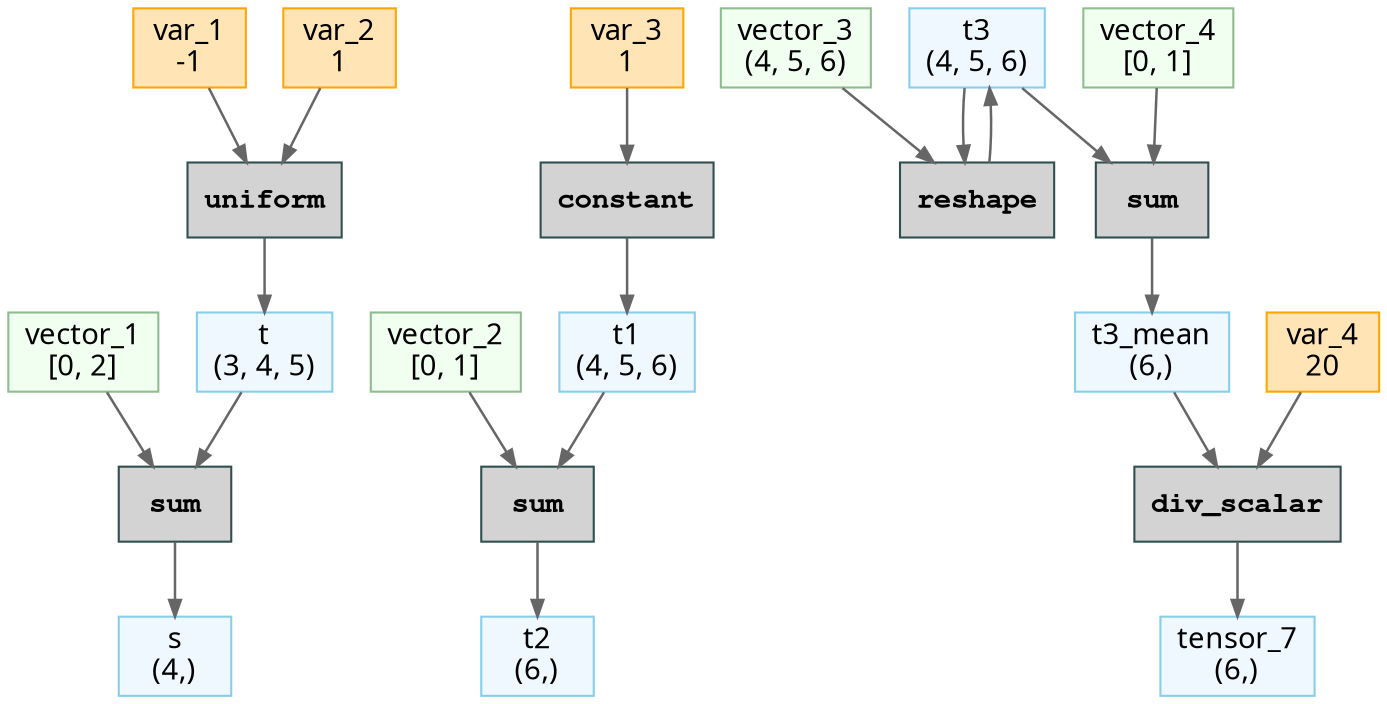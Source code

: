 // Computational Graph
digraph {
	rankdir=TB
	node [shape=record]
	140056002289456 [label="t
(3, 4, 5)" color=skyblue fillcolor=aliceblue fontname="Sans-Serif" labeljust=l shape=box style=filled]
	140056002285088 [label="var_1
-1" color=orange fillcolor=moccasin fontname="Sans-Serif" labeljust=l shape=box style=filled]
	140056002289024 [label="var_2
1" color=orange fillcolor=moccasin fontname="Sans-Serif" labeljust=l shape=box style=filled]
	140056002284080 [label=uniform color=darkslategray fillcolor=lightgray fontname="Courier Bold" labeljust=l shape=box style=filled]
	140056002770928 [label="s
(4,)" color=skyblue fillcolor=aliceblue fontname="Sans-Serif" labeljust=l shape=box style=filled]
	140056002771408 [label="vector_1
[0, 2]" color=darkseagreen fillcolor=honeydew fontname="Sans-Serif" labeljust=l shape=box style=filled]
	140056002771840 [label=sum color=darkslategray fillcolor=lightgray fontname="Courier Bold" labeljust=l shape=box style=filled]
	140056002771792 [label="t1
(4, 5, 6)" color=skyblue fillcolor=aliceblue fontname="Sans-Serif" labeljust=l shape=box style=filled]
	140056002772176 [label=constant color=darkslategray fillcolor=lightgray fontname="Courier Bold" labeljust=l shape=box style=filled]
	140056002772128 [label="var_3
1" color=orange fillcolor=moccasin fontname="Sans-Serif" labeljust=l shape=box style=filled]
	140056002772272 [label="t2
(6,)" color=skyblue fillcolor=aliceblue fontname="Sans-Serif" labeljust=l shape=box style=filled]
	140056002772560 [label="vector_2
[0, 1]" color=darkseagreen fillcolor=honeydew fontname="Sans-Serif" labeljust=l shape=box style=filled]
	140056002772656 [label=sum color=darkslategray fillcolor=lightgray fontname="Courier Bold" labeljust=l shape=box style=filled]
	140056002772608 [label="t3
(4, 5, 6)" color=skyblue fillcolor=aliceblue fontname="Sans-Serif" labeljust=l shape=box style=filled]
	140056002772896 [label=reshape color=darkslategray fillcolor=lightgray fontname="Courier Bold" labeljust=l shape=box style=filled]
	140056002772848 [label="vector_3
(4, 5, 6)" color=darkseagreen fillcolor=honeydew fontname="Sans-Serif" labeljust=l shape=box style=filled]
	140056003051728 [label="t3_mean
(6,)" color=skyblue fillcolor=aliceblue fontname="Sans-Serif" labeljust=l shape=box style=filled]
	140056003051968 [label="vector_4
[0, 1]" color=darkseagreen fillcolor=honeydew fontname="Sans-Serif" labeljust=l shape=box style=filled]
	140056003052064 [label=sum color=darkslategray fillcolor=lightgray fontname="Courier Bold" labeljust=l shape=box style=filled]
	140056003052304 [label="tensor_7
(6,)" color=skyblue fillcolor=aliceblue fontname="Sans-Serif" labeljust=l shape=box style=filled]
	140056003052400 [label=div_scalar color=darkslategray fillcolor=lightgray fontname="Courier Bold" labeljust=l shape=box style=filled]
	140056003052352 [label="var_4
20" color=orange fillcolor=moccasin fontname="Sans-Serif" labeljust=l shape=box style=filled]
	140056002284080 -> 140056002289456 [arrowsize=0.8 color=gray40 penwidth=1.2]
	140056002285088 -> 140056002284080 [arrowsize=0.8 color=gray40 penwidth=1.2]
	140056002289024 -> 140056002284080 [arrowsize=0.8 color=gray40 penwidth=1.2]
	140056002771840 -> 140056002770928 [arrowsize=0.8 color=gray40 penwidth=1.2]
	140056002289456 -> 140056002771840 [arrowsize=0.8 color=gray40 penwidth=1.2]
	140056002771408 -> 140056002771840 [arrowsize=0.8 color=gray40 penwidth=1.2]
	140056002772176 -> 140056002771792 [arrowsize=0.8 color=gray40 penwidth=1.2]
	140056002772128 -> 140056002772176 [arrowsize=0.8 color=gray40 penwidth=1.2]
	140056002772656 -> 140056002772272 [arrowsize=0.8 color=gray40 penwidth=1.2]
	140056002771792 -> 140056002772656 [arrowsize=0.8 color=gray40 penwidth=1.2]
	140056002772560 -> 140056002772656 [arrowsize=0.8 color=gray40 penwidth=1.2]
	140056002772896 -> 140056002772608 [arrowsize=0.8 color=gray40 penwidth=1.2]
	140056002772608 -> 140056002772896 [arrowsize=0.8 color=gray40 penwidth=1.2]
	140056002772848 -> 140056002772896 [arrowsize=0.8 color=gray40 penwidth=1.2]
	140056003052064 -> 140056003051728 [arrowsize=0.8 color=gray40 penwidth=1.2]
	140056002772608 -> 140056003052064 [arrowsize=0.8 color=gray40 penwidth=1.2]
	140056003051968 -> 140056003052064 [arrowsize=0.8 color=gray40 penwidth=1.2]
	140056003052400 -> 140056003052304 [arrowsize=0.8 color=gray40 penwidth=1.2]
	140056003051728 -> 140056003052400 [arrowsize=0.8 color=gray40 penwidth=1.2]
	140056003052352 -> 140056003052400 [arrowsize=0.8 color=gray40 penwidth=1.2]
}
